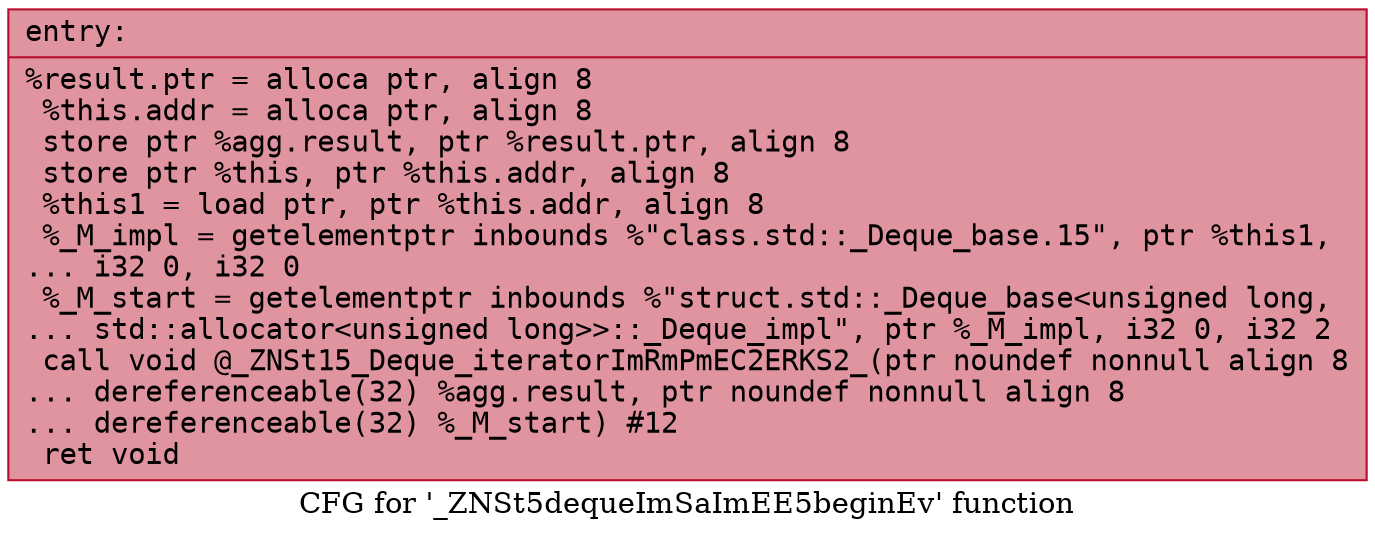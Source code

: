 digraph "CFG for '_ZNSt5dequeImSaImEE5beginEv' function" {
	label="CFG for '_ZNSt5dequeImSaImEE5beginEv' function";

	Node0x560dca051910 [shape=record,color="#b70d28ff", style=filled, fillcolor="#b70d2870" fontname="Courier",label="{entry:\l|  %result.ptr = alloca ptr, align 8\l  %this.addr = alloca ptr, align 8\l  store ptr %agg.result, ptr %result.ptr, align 8\l  store ptr %this, ptr %this.addr, align 8\l  %this1 = load ptr, ptr %this.addr, align 8\l  %_M_impl = getelementptr inbounds %\"class.std::_Deque_base.15\", ptr %this1,\l... i32 0, i32 0\l  %_M_start = getelementptr inbounds %\"struct.std::_Deque_base\<unsigned long,\l... std::allocator\<unsigned long\>\>::_Deque_impl\", ptr %_M_impl, i32 0, i32 2\l  call void @_ZNSt15_Deque_iteratorImRmPmEC2ERKS2_(ptr noundef nonnull align 8\l... dereferenceable(32) %agg.result, ptr noundef nonnull align 8\l... dereferenceable(32) %_M_start) #12\l  ret void\l}"];
}
